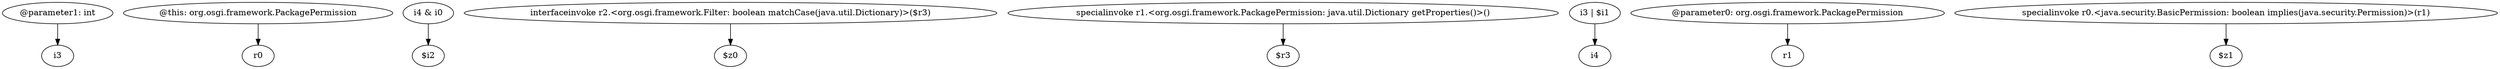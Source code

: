 digraph g {
0[label="@parameter1: int"]
1[label="i3"]
0->1[label=""]
2[label="@this: org.osgi.framework.PackagePermission"]
3[label="r0"]
2->3[label=""]
4[label="i4 & i0"]
5[label="$i2"]
4->5[label=""]
6[label="interfaceinvoke r2.<org.osgi.framework.Filter: boolean matchCase(java.util.Dictionary)>($r3)"]
7[label="$z0"]
6->7[label=""]
8[label="specialinvoke r1.<org.osgi.framework.PackagePermission: java.util.Dictionary getProperties()>()"]
9[label="$r3"]
8->9[label=""]
10[label="i3 | $i1"]
11[label="i4"]
10->11[label=""]
12[label="@parameter0: org.osgi.framework.PackagePermission"]
13[label="r1"]
12->13[label=""]
14[label="specialinvoke r0.<java.security.BasicPermission: boolean implies(java.security.Permission)>(r1)"]
15[label="$z1"]
14->15[label=""]
}